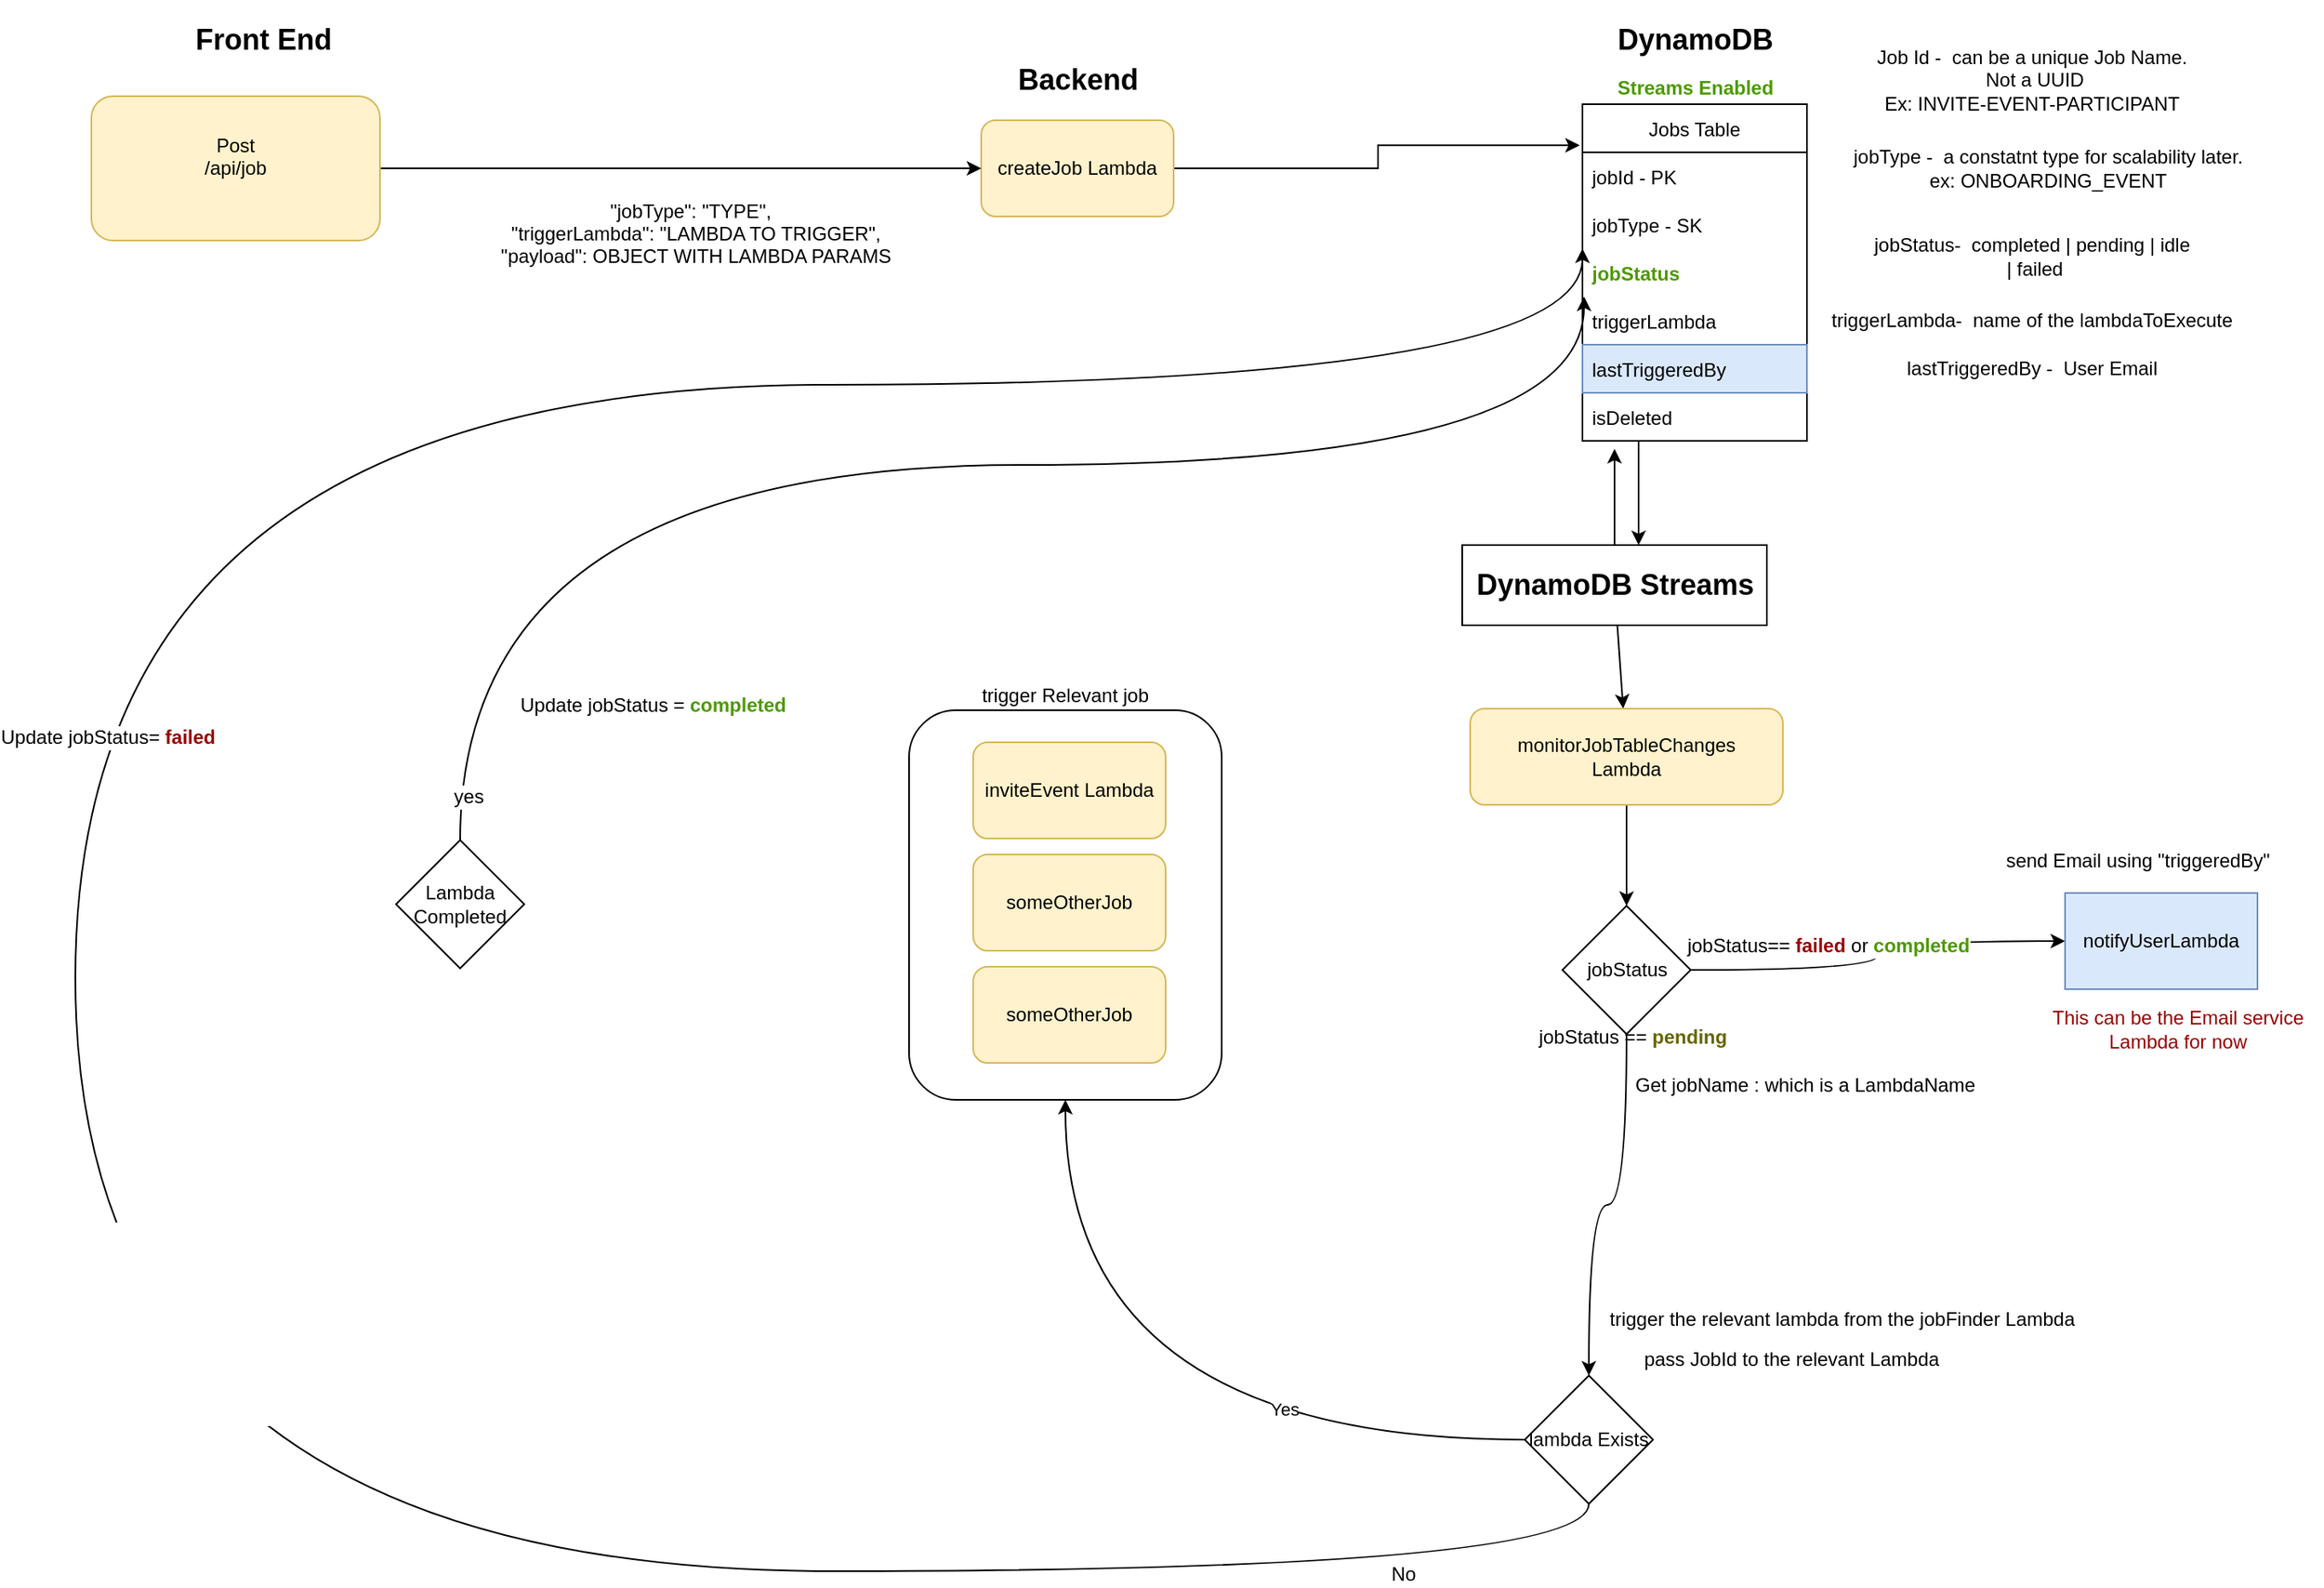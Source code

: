 <mxfile version="17.1.3" type="github">
  <diagram id="C5RBs43oDa-KdzZeNtuy" name="Page-1">
    <mxGraphModel dx="2605" dy="975" grid="1" gridSize="10" guides="1" tooltips="1" connect="1" arrows="1" fold="1" page="1" pageScale="1" pageWidth="827" pageHeight="1169" math="0" shadow="0">
      <root>
        <mxCell id="WIyWlLk6GJQsqaUBKTNV-0" />
        <mxCell id="WIyWlLk6GJQsqaUBKTNV-1" parent="WIyWlLk6GJQsqaUBKTNV-0" />
        <mxCell id="4k0nX1ey7aPG4yUnOb5Q-0" value="&lt;b&gt;&lt;font color=&quot;#4D9900&quot;&gt;Streams Enabled&lt;/font&gt;&lt;/b&gt;" style="text;html=1;align=center;verticalAlign=middle;resizable=0;points=[];autosize=1;strokeColor=none;fillColor=none;" parent="WIyWlLk6GJQsqaUBKTNV-1" vertex="1">
          <mxGeometry x="425" y="65" width="110" height="20" as="geometry" />
        </mxCell>
        <mxCell id="4k0nX1ey7aPG4yUnOb5Q-1" value="Jobs Table" style="swimlane;fontStyle=0;childLayout=stackLayout;horizontal=1;startSize=30;horizontalStack=0;resizeParent=1;resizeParentMax=0;resizeLast=0;collapsible=1;marginBottom=0;" parent="WIyWlLk6GJQsqaUBKTNV-1" vertex="1">
          <mxGeometry x="410" y="85" width="140" height="210" as="geometry" />
        </mxCell>
        <mxCell id="4k0nX1ey7aPG4yUnOb5Q-2" value="jobId - PK" style="text;strokeColor=none;fillColor=none;align=left;verticalAlign=middle;spacingLeft=4;spacingRight=4;overflow=hidden;points=[[0,0.5],[1,0.5]];portConstraint=eastwest;rotatable=0;" parent="4k0nX1ey7aPG4yUnOb5Q-1" vertex="1">
          <mxGeometry y="30" width="140" height="30" as="geometry" />
        </mxCell>
        <mxCell id="4k0nX1ey7aPG4yUnOb5Q-15" value="jobType - SK" style="text;strokeColor=none;fillColor=none;align=left;verticalAlign=middle;spacingLeft=4;spacingRight=4;overflow=hidden;points=[[0,0.5],[1,0.5]];portConstraint=eastwest;rotatable=0;" parent="4k0nX1ey7aPG4yUnOb5Q-1" vertex="1">
          <mxGeometry y="60" width="140" height="30" as="geometry" />
        </mxCell>
        <mxCell id="4k0nX1ey7aPG4yUnOb5Q-16" value="jobStatus" style="text;strokeColor=none;fillColor=none;align=left;verticalAlign=middle;spacingLeft=4;spacingRight=4;overflow=hidden;points=[[0,0.5],[1,0.5]];portConstraint=eastwest;rotatable=0;fontColor=#4D9900;fontStyle=1" parent="4k0nX1ey7aPG4yUnOb5Q-1" vertex="1">
          <mxGeometry y="90" width="140" height="30" as="geometry" />
        </mxCell>
        <mxCell id="4k0nX1ey7aPG4yUnOb5Q-31" value="triggerLambda" style="text;strokeColor=none;fillColor=none;align=left;verticalAlign=middle;spacingLeft=4;spacingRight=4;overflow=hidden;points=[[0,0.5],[1,0.5]];portConstraint=eastwest;rotatable=0;" parent="4k0nX1ey7aPG4yUnOb5Q-1" vertex="1">
          <mxGeometry y="120" width="140" height="30" as="geometry" />
        </mxCell>
        <mxCell id="4k0nX1ey7aPG4yUnOb5Q-69" value="lastTriggeredBy" style="text;strokeColor=#6c8ebf;fillColor=#dae8fc;align=left;verticalAlign=middle;spacingLeft=4;spacingRight=4;overflow=hidden;points=[[0,0.5],[1,0.5]];portConstraint=eastwest;rotatable=0;" parent="4k0nX1ey7aPG4yUnOb5Q-1" vertex="1">
          <mxGeometry y="150" width="140" height="30" as="geometry" />
        </mxCell>
        <mxCell id="4k0nX1ey7aPG4yUnOb5Q-27" value="isDeleted" style="text;strokeColor=none;fillColor=none;align=left;verticalAlign=middle;spacingLeft=4;spacingRight=4;overflow=hidden;points=[[0,0.5],[1,0.5]];portConstraint=eastwest;rotatable=0;" parent="4k0nX1ey7aPG4yUnOb5Q-1" vertex="1">
          <mxGeometry y="180" width="140" height="30" as="geometry" />
        </mxCell>
        <mxCell id="4k0nX1ey7aPG4yUnOb5Q-7" value="DynamoDB" style="text;html=1;align=center;verticalAlign=middle;resizable=0;points=[];autosize=1;strokeColor=none;fillColor=none;fontSize=18;fontStyle=1" parent="WIyWlLk6GJQsqaUBKTNV-1" vertex="1">
          <mxGeometry x="425" y="30" width="110" height="30" as="geometry" />
        </mxCell>
        <mxCell id="4k0nX1ey7aPG4yUnOb5Q-8" value="&lt;h1 class=&quot;topictitle&quot; id=&quot;Streams&quot; style=&quot;font-size: 18px;&quot;&gt;DynamoDB Streams&lt;/h1&gt;" style="text;html=1;align=center;verticalAlign=middle;resizable=0;points=[];autosize=1;strokeColor=default;fillColor=none;fontSize=18;" parent="WIyWlLk6GJQsqaUBKTNV-1" vertex="1">
          <mxGeometry x="335" y="360" width="190" height="50" as="geometry" />
        </mxCell>
        <mxCell id="4k0nX1ey7aPG4yUnOb5Q-9" value="&lt;h1 class=&quot;topictitle&quot; id=&quot;Streams&quot; style=&quot;font-size: 18px&quot;&gt;Backend&lt;br&gt;&lt;/h1&gt;" style="text;html=1;align=center;verticalAlign=middle;resizable=0;points=[];autosize=1;strokeColor=none;fillColor=none;fontSize=18;" parent="WIyWlLk6GJQsqaUBKTNV-1" vertex="1">
          <mxGeometry x="50" y="45" width="90" height="50" as="geometry" />
        </mxCell>
        <mxCell id="4k0nX1ey7aPG4yUnOb5Q-19" value="" style="edgeStyle=orthogonalEdgeStyle;rounded=0;orthogonalLoop=1;jettySize=auto;html=1;fontSize=12;entryX=-0.012;entryY=0.122;entryDx=0;entryDy=0;entryPerimeter=0;" parent="WIyWlLk6GJQsqaUBKTNV-1" source="4k0nX1ey7aPG4yUnOb5Q-11" target="4k0nX1ey7aPG4yUnOb5Q-1" edge="1">
          <mxGeometry relative="1" as="geometry">
            <mxPoint x="330" y="130" as="targetPoint" />
          </mxGeometry>
        </mxCell>
        <mxCell id="4k0nX1ey7aPG4yUnOb5Q-11" value="createJob Lambda" style="rounded=1;whiteSpace=wrap;html=1;fontSize=12;fillColor=#fff2cc;strokeColor=#d6b656;" parent="WIyWlLk6GJQsqaUBKTNV-1" vertex="1">
          <mxGeometry x="35" y="95" width="120" height="60" as="geometry" />
        </mxCell>
        <mxCell id="4k0nX1ey7aPG4yUnOb5Q-12" value="&lt;div&gt;Job Id -&amp;nbsp; can be a unique Job Name.&lt;/div&gt;&lt;div&gt;&amp;nbsp;Not a UUID&lt;/div&gt;&lt;div&gt;Ex: INVITE-EVENT-PARTICIPANT&lt;br&gt;&lt;/div&gt;" style="text;html=1;align=center;verticalAlign=middle;resizable=0;points=[];autosize=1;strokeColor=none;fillColor=none;fontSize=12;" parent="WIyWlLk6GJQsqaUBKTNV-1" vertex="1">
          <mxGeometry x="585" y="45" width="210" height="50" as="geometry" />
        </mxCell>
        <mxCell id="4k0nX1ey7aPG4yUnOb5Q-13" value="&lt;div&gt;jobStatus-&amp;nbsp; completed | pending | idle&lt;br&gt;&lt;/div&gt;&amp;nbsp;| failed" style="text;html=1;align=center;verticalAlign=middle;resizable=0;points=[];autosize=1;strokeColor=none;fillColor=none;fontSize=12;" parent="WIyWlLk6GJQsqaUBKTNV-1" vertex="1">
          <mxGeometry x="580" y="165" width="220" height="30" as="geometry" />
        </mxCell>
        <mxCell id="4k0nX1ey7aPG4yUnOb5Q-17" value="&lt;div&gt;jobType -&amp;nbsp; a constatnt type for scalability later.&lt;/div&gt;&lt;div&gt;ex: ONBOARDING_EVENT &lt;br&gt;&lt;/div&gt;" style="text;html=1;align=center;verticalAlign=middle;resizable=0;points=[];autosize=1;strokeColor=none;fillColor=none;fontSize=12;" parent="WIyWlLk6GJQsqaUBKTNV-1" vertex="1">
          <mxGeometry x="570" y="110" width="260" height="30" as="geometry" />
        </mxCell>
        <mxCell id="4k0nX1ey7aPG4yUnOb5Q-25" value="" style="endArrow=classic;html=1;rounded=0;fontSize=12;" parent="WIyWlLk6GJQsqaUBKTNV-1" source="4k0nX1ey7aPG4yUnOb5Q-8" edge="1">
          <mxGeometry width="50" height="50" relative="1" as="geometry">
            <mxPoint x="410" y="330" as="sourcePoint" />
            <mxPoint x="430" y="300" as="targetPoint" />
          </mxGeometry>
        </mxCell>
        <mxCell id="4k0nX1ey7aPG4yUnOb5Q-26" value="" style="endArrow=classic;html=1;rounded=0;fontSize=12;exitX=0.25;exitY=1;exitDx=0;exitDy=0;entryX=0.579;entryY=0;entryDx=0;entryDy=0;entryPerimeter=0;" parent="WIyWlLk6GJQsqaUBKTNV-1" source="4k0nX1ey7aPG4yUnOb5Q-1" target="4k0nX1ey7aPG4yUnOb5Q-8" edge="1">
          <mxGeometry width="50" height="50" relative="1" as="geometry">
            <mxPoint x="480" y="340" as="sourcePoint" />
            <mxPoint x="530" y="290" as="targetPoint" />
          </mxGeometry>
        </mxCell>
        <mxCell id="4k0nX1ey7aPG4yUnOb5Q-30" value="" style="endArrow=classic;html=1;rounded=0;fontSize=12;" parent="WIyWlLk6GJQsqaUBKTNV-1" source="4k0nX1ey7aPG4yUnOb5Q-8" target="mxMdfdnsyDccVtuDXAn--1" edge="1">
          <mxGeometry width="50" height="50" relative="1" as="geometry">
            <mxPoint x="410" y="525" as="sourcePoint" />
            <mxPoint x="460" y="475" as="targetPoint" />
          </mxGeometry>
        </mxCell>
        <mxCell id="4k0nX1ey7aPG4yUnOb5Q-32" value="&lt;div&gt;triggerLambda-&amp;nbsp; name of the lambdaToExecute&lt;br&gt;&lt;/div&gt;" style="text;html=1;align=center;verticalAlign=middle;resizable=0;points=[];autosize=1;strokeColor=none;fillColor=none;fontSize=12;" parent="WIyWlLk6GJQsqaUBKTNV-1" vertex="1">
          <mxGeometry x="555" y="210" width="270" height="20" as="geometry" />
        </mxCell>
        <mxCell id="4k0nX1ey7aPG4yUnOb5Q-33" value="&lt;div&gt;Get jobName : which is a LambdaName&lt;br&gt;&lt;/div&gt;" style="text;html=1;align=left;verticalAlign=middle;resizable=0;points=[];autosize=1;strokeColor=none;fillColor=none;fontSize=12;" parent="WIyWlLk6GJQsqaUBKTNV-1" vertex="1">
          <mxGeometry x="441" y="687" width="240" height="20" as="geometry" />
        </mxCell>
        <mxCell id="4k0nX1ey7aPG4yUnOb5Q-36" value="trigger the relevant lambda from the jobFinder Lambda" style="text;html=1;align=left;verticalAlign=middle;resizable=0;points=[];autosize=1;strokeColor=none;fillColor=none;fontSize=12;" parent="WIyWlLk6GJQsqaUBKTNV-1" vertex="1">
          <mxGeometry x="425" y="833" width="310" height="20" as="geometry" />
        </mxCell>
        <mxCell id="4k0nX1ey7aPG4yUnOb5Q-41" value="" style="endArrow=classic;html=1;rounded=0;fontSize=12;exitX=0.5;exitY=0;exitDx=0;exitDy=0;edgeStyle=orthogonalEdgeStyle;curved=1;startArrow=none;" parent="WIyWlLk6GJQsqaUBKTNV-1" source="4k0nX1ey7aPG4yUnOb5Q-42" target="4k0nX1ey7aPG4yUnOb5Q-16" edge="1">
          <mxGeometry width="50" height="50" relative="1" as="geometry">
            <mxPoint x="360" y="720" as="sourcePoint" />
            <mxPoint x="110" y="320" as="targetPoint" />
            <Array as="points">
              <mxPoint x="-290" y="310" />
              <mxPoint x="411" y="310" />
            </Array>
          </mxGeometry>
        </mxCell>
        <mxCell id="4k0nX1ey7aPG4yUnOb5Q-44" value="yes" style="edgeLabel;html=1;align=center;verticalAlign=middle;resizable=0;points=[];fontSize=12;" parent="4k0nX1ey7aPG4yUnOb5Q-41" vertex="1" connectable="0">
          <mxGeometry x="-0.948" y="-5" relative="1" as="geometry">
            <mxPoint as="offset" />
          </mxGeometry>
        </mxCell>
        <mxCell id="4k0nX1ey7aPG4yUnOb5Q-42" value="&lt;div&gt;Lambda&lt;/div&gt;&lt;div&gt;Completed&lt;br&gt;&lt;/div&gt;" style="rhombus;whiteSpace=wrap;html=1;fontSize=12;" parent="WIyWlLk6GJQsqaUBKTNV-1" vertex="1">
          <mxGeometry x="-330" y="544" width="80" height="80" as="geometry" />
        </mxCell>
        <mxCell id="4k0nX1ey7aPG4yUnOb5Q-45" value="pass JobId to the relevant Lambda" style="text;html=1;align=center;verticalAlign=middle;resizable=0;points=[];autosize=1;strokeColor=none;fillColor=none;fontSize=12;" parent="WIyWlLk6GJQsqaUBKTNV-1" vertex="1">
          <mxGeometry x="440" y="858" width="200" height="20" as="geometry" />
        </mxCell>
        <mxCell id="4k0nX1ey7aPG4yUnOb5Q-51" value="" style="edgeStyle=orthogonalEdgeStyle;curved=1;rounded=0;orthogonalLoop=1;jettySize=auto;html=1;fontSize=12;exitX=0.5;exitY=1;exitDx=0;exitDy=0;" parent="WIyWlLk6GJQsqaUBKTNV-1" source="4k0nX1ey7aPG4yUnOb5Q-46" target="4k0nX1ey7aPG4yUnOb5Q-15" edge="1">
          <mxGeometry relative="1" as="geometry">
            <mxPoint x="534" y="670" as="targetPoint" />
            <Array as="points">
              <mxPoint x="414" y="1000" />
              <mxPoint x="-530" y="1000" />
              <mxPoint x="-530" y="260" />
              <mxPoint x="410" y="260" />
            </Array>
          </mxGeometry>
        </mxCell>
        <mxCell id="4k0nX1ey7aPG4yUnOb5Q-52" value="No" style="edgeLabel;html=1;align=center;verticalAlign=middle;resizable=0;points=[];fontSize=12;" parent="4k0nX1ey7aPG4yUnOb5Q-51" vertex="1" connectable="0">
          <mxGeometry x="-0.917" y="2" relative="1" as="geometry">
            <mxPoint x="-44" as="offset" />
          </mxGeometry>
        </mxCell>
        <mxCell id="4k0nX1ey7aPG4yUnOb5Q-57" value="Update jobStatus= &lt;b&gt;&lt;font color=&quot;#990000&quot;&gt;failed&lt;/font&gt;&lt;/b&gt;" style="edgeLabel;html=1;align=center;verticalAlign=middle;resizable=0;points=[];fontSize=12;" parent="4k0nX1ey7aPG4yUnOb5Q-51" vertex="1" connectable="0">
          <mxGeometry x="-0.024" y="-1" relative="1" as="geometry">
            <mxPoint x="19" y="-164" as="offset" />
          </mxGeometry>
        </mxCell>
        <mxCell id="mxMdfdnsyDccVtuDXAn--9" style="edgeStyle=orthogonalEdgeStyle;curved=1;rounded=0;orthogonalLoop=1;jettySize=auto;html=1;exitX=0;exitY=0.5;exitDx=0;exitDy=0;" edge="1" parent="WIyWlLk6GJQsqaUBKTNV-1" source="4k0nX1ey7aPG4yUnOb5Q-46" target="mxMdfdnsyDccVtuDXAn--4">
          <mxGeometry relative="1" as="geometry" />
        </mxCell>
        <mxCell id="mxMdfdnsyDccVtuDXAn--10" value="Yes" style="edgeLabel;html=1;align=center;verticalAlign=middle;resizable=0;points=[];" vertex="1" connectable="0" parent="mxMdfdnsyDccVtuDXAn--9">
          <mxGeometry x="-0.397" y="-19" relative="1" as="geometry">
            <mxPoint as="offset" />
          </mxGeometry>
        </mxCell>
        <mxCell id="4k0nX1ey7aPG4yUnOb5Q-46" value="lambda Exists" style="rhombus;whiteSpace=wrap;html=1;fontSize=12;" parent="WIyWlLk6GJQsqaUBKTNV-1" vertex="1">
          <mxGeometry x="374" y="878" width="80" height="80" as="geometry" />
        </mxCell>
        <mxCell id="4k0nX1ey7aPG4yUnOb5Q-56" value="Update jobStatus = &lt;font color=&quot;#4D9900&quot;&gt;&lt;b&gt;completed&lt;/b&gt;&lt;/font&gt;" style="text;html=1;align=center;verticalAlign=middle;resizable=0;points=[];autosize=1;strokeColor=none;fillColor=none;fontSize=12;" parent="WIyWlLk6GJQsqaUBKTNV-1" vertex="1">
          <mxGeometry x="-260" y="450" width="180" height="20" as="geometry" />
        </mxCell>
        <mxCell id="4k0nX1ey7aPG4yUnOb5Q-59" value="" style="edgeStyle=orthogonalEdgeStyle;curved=1;rounded=0;orthogonalLoop=1;jettySize=auto;html=1;fontSize=12;entryX=0.5;entryY=0;entryDx=0;entryDy=0;" parent="WIyWlLk6GJQsqaUBKTNV-1" source="4k0nX1ey7aPG4yUnOb5Q-58" target="4k0nX1ey7aPG4yUnOb5Q-46" edge="1">
          <mxGeometry relative="1" as="geometry">
            <Array as="points" />
            <mxPoint x="420" y="768" as="targetPoint" />
          </mxGeometry>
        </mxCell>
        <mxCell id="4k0nX1ey7aPG4yUnOb5Q-66" value="" style="edgeStyle=orthogonalEdgeStyle;curved=1;rounded=0;orthogonalLoop=1;jettySize=auto;html=1;fontSize=12;entryX=0;entryY=0.5;entryDx=0;entryDy=0;" parent="WIyWlLk6GJQsqaUBKTNV-1" source="4k0nX1ey7aPG4yUnOb5Q-58" target="4k0nX1ey7aPG4yUnOb5Q-64" edge="1">
          <mxGeometry relative="1" as="geometry">
            <mxPoint x="551" y="602" as="targetPoint" />
          </mxGeometry>
        </mxCell>
        <mxCell id="4k0nX1ey7aPG4yUnOb5Q-67" value="jobStatus== &lt;b&gt;&lt;font color=&quot;#990000&quot;&gt;failed &lt;/font&gt;&lt;/b&gt;or &lt;b&gt;&lt;font color=&quot;#4D9900&quot;&gt;completed&lt;/font&gt;&lt;/b&gt;" style="edgeLabel;html=1;align=center;verticalAlign=middle;resizable=0;points=[];fontSize=12;" parent="4k0nX1ey7aPG4yUnOb5Q-66" vertex="1" connectable="0">
          <mxGeometry x="-0.636" y="4" relative="1" as="geometry">
            <mxPoint x="39" y="-11" as="offset" />
          </mxGeometry>
        </mxCell>
        <mxCell id="4k0nX1ey7aPG4yUnOb5Q-58" value="jobStatus" style="rhombus;whiteSpace=wrap;html=1;fontSize=12;" parent="WIyWlLk6GJQsqaUBKTNV-1" vertex="1">
          <mxGeometry x="397.5" y="585" width="80" height="80" as="geometry" />
        </mxCell>
        <mxCell id="4k0nX1ey7aPG4yUnOb5Q-63" value="jobStatus == &lt;b&gt;&lt;font color=&quot;#666600&quot;&gt;pending&lt;/font&gt;&lt;/b&gt;" style="text;html=1;align=center;verticalAlign=middle;resizable=0;points=[];autosize=1;strokeColor=none;fillColor=none;fontSize=12;" parent="WIyWlLk6GJQsqaUBKTNV-1" vertex="1">
          <mxGeometry x="376" y="657" width="130" height="20" as="geometry" />
        </mxCell>
        <mxCell id="4k0nX1ey7aPG4yUnOb5Q-64" value="notifyUserLambda" style="rounded=0;whiteSpace=wrap;html=1;fontSize=12;fillColor=#dae8fc;strokeColor=#6c8ebf;" parent="WIyWlLk6GJQsqaUBKTNV-1" vertex="1">
          <mxGeometry x="711" y="577" width="120" height="60" as="geometry" />
        </mxCell>
        <mxCell id="4k0nX1ey7aPG4yUnOb5Q-70" value="lastTriggeredBy -&amp;nbsp; User Email" style="text;html=1;align=center;verticalAlign=middle;resizable=0;points=[];autosize=1;strokeColor=none;fillColor=none;fontSize=12;" parent="WIyWlLk6GJQsqaUBKTNV-1" vertex="1">
          <mxGeometry x="600" y="240" width="180" height="20" as="geometry" />
        </mxCell>
        <mxCell id="4k0nX1ey7aPG4yUnOb5Q-71" value="send Email using &quot;triggeredBy&quot;" style="text;html=1;align=center;verticalAlign=middle;resizable=0;points=[];autosize=1;strokeColor=none;fillColor=none;fontSize=12;" parent="WIyWlLk6GJQsqaUBKTNV-1" vertex="1">
          <mxGeometry x="661" y="547" width="190" height="20" as="geometry" />
        </mxCell>
        <mxCell id="4k0nX1ey7aPG4yUnOb5Q-75" value="&lt;div&gt;This can be the Email service &lt;br&gt;&lt;/div&gt;&lt;div&gt;Lambda for now&lt;br&gt;&lt;/div&gt;" style="text;html=1;align=center;verticalAlign=middle;resizable=0;points=[];autosize=1;strokeColor=none;fillColor=none;fontSize=12;fontColor=#990000;" parent="WIyWlLk6GJQsqaUBKTNV-1" vertex="1">
          <mxGeometry x="691" y="647" width="180" height="30" as="geometry" />
        </mxCell>
        <mxCell id="ukAZvJLkasrauwQrZJjI-3" value="" style="edgeStyle=orthogonalEdgeStyle;rounded=0;orthogonalLoop=1;jettySize=auto;html=1;" parent="WIyWlLk6GJQsqaUBKTNV-1" source="ukAZvJLkasrauwQrZJjI-0" target="4k0nX1ey7aPG4yUnOb5Q-11" edge="1">
          <mxGeometry relative="1" as="geometry">
            <mxPoint x="40" y="115" as="targetPoint" />
          </mxGeometry>
        </mxCell>
        <mxCell id="ukAZvJLkasrauwQrZJjI-0" value="&lt;div&gt;Post&lt;/div&gt;&lt;div&gt;/api/job&lt;/div&gt;&lt;div&gt;&amp;nbsp; &lt;br&gt;&lt;/div&gt;" style="rounded=1;whiteSpace=wrap;html=1;fontSize=12;fillColor=#fff2cc;strokeColor=#d6b656;" parent="WIyWlLk6GJQsqaUBKTNV-1" vertex="1">
          <mxGeometry x="-520" y="80" width="180" height="90" as="geometry" />
        </mxCell>
        <mxCell id="ukAZvJLkasrauwQrZJjI-1" value="&lt;h1 class=&quot;topictitle&quot; id=&quot;Streams&quot; style=&quot;font-size: 18px&quot;&gt;Front End&lt;br&gt;&lt;/h1&gt;" style="text;html=1;align=center;verticalAlign=middle;resizable=0;points=[];autosize=1;strokeColor=none;fillColor=none;fontSize=18;" parent="WIyWlLk6GJQsqaUBKTNV-1" vertex="1">
          <mxGeometry x="-463" y="20" width="100" height="50" as="geometry" />
        </mxCell>
        <mxCell id="ukAZvJLkasrauwQrZJjI-5" value="&amp;nbsp; &quot;jobType&quot;: &quot;TYPE&quot;,&lt;br&gt;&amp;nbsp;&amp;nbsp;&amp;nbsp; &quot;triggerLambda&quot;: &quot;LAMBDA TO TRIGGER&quot;,&lt;br&gt;&amp;nbsp;&amp;nbsp;&amp;nbsp; &quot;payload&quot;: OBJECT WITH LAMBDA PARAMS&lt;br&gt;&lt;div&gt;&lt;br&gt;&lt;br&gt;&lt;/div&gt;" style="text;html=1;align=center;verticalAlign=middle;resizable=0;points=[];autosize=1;strokeColor=none;fillColor=none;fontSize=12;" parent="WIyWlLk6GJQsqaUBKTNV-1" vertex="1">
          <mxGeometry x="-280" y="140" width="260" height="80" as="geometry" />
        </mxCell>
        <mxCell id="mxMdfdnsyDccVtuDXAn--2" value="" style="edgeStyle=orthogonalEdgeStyle;rounded=0;orthogonalLoop=1;jettySize=auto;html=1;entryX=0.5;entryY=0;entryDx=0;entryDy=0;exitX=0.5;exitY=1;exitDx=0;exitDy=0;" edge="1" parent="WIyWlLk6GJQsqaUBKTNV-1" source="mxMdfdnsyDccVtuDXAn--1" target="4k0nX1ey7aPG4yUnOb5Q-58">
          <mxGeometry relative="1" as="geometry">
            <mxPoint x="436" y="544" as="sourcePoint" />
          </mxGeometry>
        </mxCell>
        <mxCell id="mxMdfdnsyDccVtuDXAn--1" value="&lt;div&gt;monitorJobTableChanges&lt;/div&gt;&lt;div&gt;Lambda&lt;/div&gt;" style="rounded=1;whiteSpace=wrap;html=1;fontSize=12;fillColor=#fff2cc;strokeColor=#d6b656;" vertex="1" parent="WIyWlLk6GJQsqaUBKTNV-1">
          <mxGeometry x="340" y="462" width="195" height="60" as="geometry" />
        </mxCell>
        <mxCell id="mxMdfdnsyDccVtuDXAn--8" value="" style="group" vertex="1" connectable="0" parent="WIyWlLk6GJQsqaUBKTNV-1">
          <mxGeometry x="-10" y="463" width="195" height="243" as="geometry" />
        </mxCell>
        <mxCell id="mxMdfdnsyDccVtuDXAn--4" value="trigger Relevant job" style="rounded=1;whiteSpace=wrap;html=1;fontSize=12;labelPosition=center;verticalLabelPosition=top;align=center;verticalAlign=bottom;" vertex="1" parent="mxMdfdnsyDccVtuDXAn--8">
          <mxGeometry width="195" height="243" as="geometry" />
        </mxCell>
        <mxCell id="mxMdfdnsyDccVtuDXAn--5" value="inviteEvent Lambda" style="rounded=1;whiteSpace=wrap;html=1;fontSize=12;fillColor=#fff2cc;strokeColor=#d6b656;" vertex="1" parent="mxMdfdnsyDccVtuDXAn--8">
          <mxGeometry x="40" y="20" width="120" height="60" as="geometry" />
        </mxCell>
        <mxCell id="mxMdfdnsyDccVtuDXAn--6" value="someOtherJob" style="rounded=1;whiteSpace=wrap;html=1;fontSize=12;fillColor=#fff2cc;strokeColor=#d6b656;" vertex="1" parent="mxMdfdnsyDccVtuDXAn--8">
          <mxGeometry x="40" y="90" width="120" height="60" as="geometry" />
        </mxCell>
        <mxCell id="mxMdfdnsyDccVtuDXAn--7" value="someOtherJob" style="rounded=1;whiteSpace=wrap;html=1;fontSize=12;fillColor=#fff2cc;strokeColor=#d6b656;" vertex="1" parent="mxMdfdnsyDccVtuDXAn--8">
          <mxGeometry x="40" y="160" width="120" height="60" as="geometry" />
        </mxCell>
      </root>
    </mxGraphModel>
  </diagram>
</mxfile>
